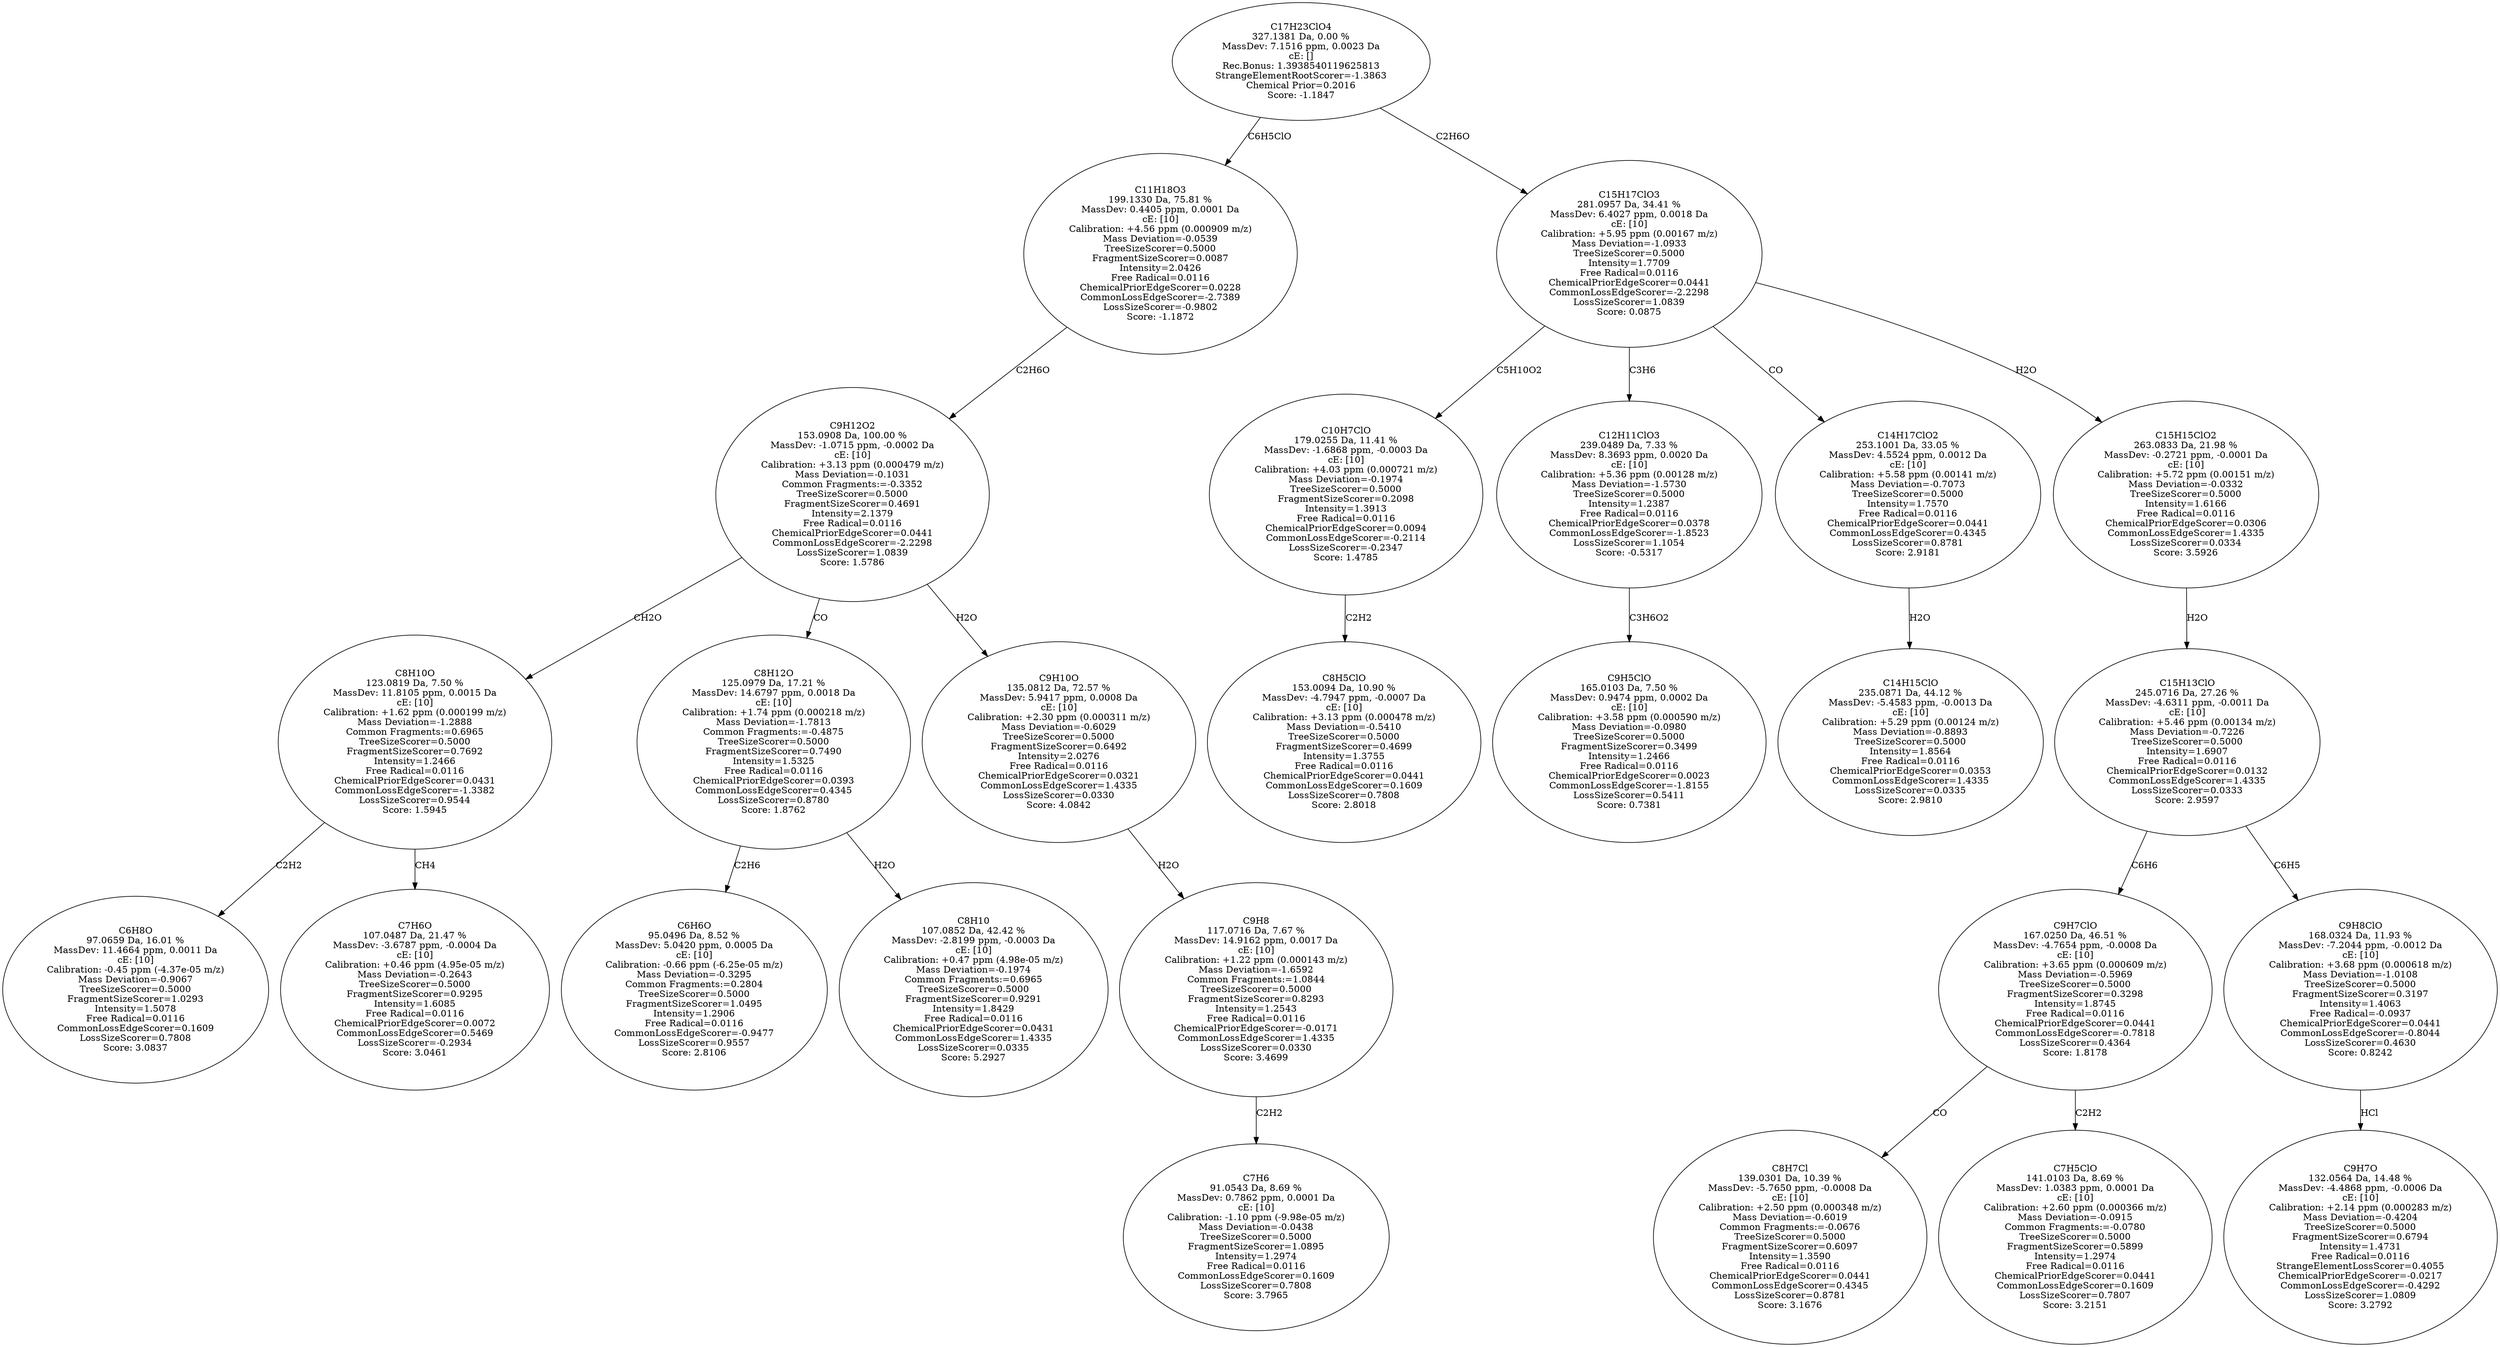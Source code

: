 strict digraph {
v1 [label="C6H8O\n97.0659 Da, 16.01 %\nMassDev: 11.4664 ppm, 0.0011 Da\ncE: [10]\nCalibration: -0.45 ppm (-4.37e-05 m/z)\nMass Deviation=-0.9067\nTreeSizeScorer=0.5000\nFragmentSizeScorer=1.0293\nIntensity=1.5078\nFree Radical=0.0116\nCommonLossEdgeScorer=0.1609\nLossSizeScorer=0.7808\nScore: 3.0837"];
v2 [label="C7H6O\n107.0487 Da, 21.47 %\nMassDev: -3.6787 ppm, -0.0004 Da\ncE: [10]\nCalibration: +0.46 ppm (4.95e-05 m/z)\nMass Deviation=-0.2643\nTreeSizeScorer=0.5000\nFragmentSizeScorer=0.9295\nIntensity=1.6085\nFree Radical=0.0116\nChemicalPriorEdgeScorer=0.0072\nCommonLossEdgeScorer=0.5469\nLossSizeScorer=-0.2934\nScore: 3.0461"];
v3 [label="C8H10O\n123.0819 Da, 7.50 %\nMassDev: 11.8105 ppm, 0.0015 Da\ncE: [10]\nCalibration: +1.62 ppm (0.000199 m/z)\nMass Deviation=-1.2888\nCommon Fragments:=0.6965\nTreeSizeScorer=0.5000\nFragmentSizeScorer=0.7692\nIntensity=1.2466\nFree Radical=0.0116\nChemicalPriorEdgeScorer=0.0431\nCommonLossEdgeScorer=-1.3382\nLossSizeScorer=0.9544\nScore: 1.5945"];
v4 [label="C6H6O\n95.0496 Da, 8.52 %\nMassDev: 5.0420 ppm, 0.0005 Da\ncE: [10]\nCalibration: -0.66 ppm (-6.25e-05 m/z)\nMass Deviation=-0.3295\nCommon Fragments:=0.2804\nTreeSizeScorer=0.5000\nFragmentSizeScorer=1.0495\nIntensity=1.2906\nFree Radical=0.0116\nCommonLossEdgeScorer=-0.9477\nLossSizeScorer=0.9557\nScore: 2.8106"];
v5 [label="C8H10\n107.0852 Da, 42.42 %\nMassDev: -2.8199 ppm, -0.0003 Da\ncE: [10]\nCalibration: +0.47 ppm (4.98e-05 m/z)\nMass Deviation=-0.1974\nCommon Fragments:=0.6965\nTreeSizeScorer=0.5000\nFragmentSizeScorer=0.9291\nIntensity=1.8429\nFree Radical=0.0116\nChemicalPriorEdgeScorer=0.0431\nCommonLossEdgeScorer=1.4335\nLossSizeScorer=0.0335\nScore: 5.2927"];
v6 [label="C8H12O\n125.0979 Da, 17.21 %\nMassDev: 14.6797 ppm, 0.0018 Da\ncE: [10]\nCalibration: +1.74 ppm (0.000218 m/z)\nMass Deviation=-1.7813\nCommon Fragments:=-0.4875\nTreeSizeScorer=0.5000\nFragmentSizeScorer=0.7490\nIntensity=1.5325\nFree Radical=0.0116\nChemicalPriorEdgeScorer=0.0393\nCommonLossEdgeScorer=0.4345\nLossSizeScorer=0.8780\nScore: 1.8762"];
v7 [label="C7H6\n91.0543 Da, 8.69 %\nMassDev: 0.7862 ppm, 0.0001 Da\ncE: [10]\nCalibration: -1.10 ppm (-9.98e-05 m/z)\nMass Deviation=-0.0438\nTreeSizeScorer=0.5000\nFragmentSizeScorer=1.0895\nIntensity=1.2974\nFree Radical=0.0116\nCommonLossEdgeScorer=0.1609\nLossSizeScorer=0.7808\nScore: 3.7965"];
v8 [label="C9H8\n117.0716 Da, 7.67 %\nMassDev: 14.9162 ppm, 0.0017 Da\ncE: [10]\nCalibration: +1.22 ppm (0.000143 m/z)\nMass Deviation=-1.6592\nCommon Fragments:=1.0844\nTreeSizeScorer=0.5000\nFragmentSizeScorer=0.8293\nIntensity=1.2543\nFree Radical=0.0116\nChemicalPriorEdgeScorer=-0.0171\nCommonLossEdgeScorer=1.4335\nLossSizeScorer=0.0330\nScore: 3.4699"];
v9 [label="C9H10O\n135.0812 Da, 72.57 %\nMassDev: 5.9417 ppm, 0.0008 Da\ncE: [10]\nCalibration: +2.30 ppm (0.000311 m/z)\nMass Deviation=-0.6029\nTreeSizeScorer=0.5000\nFragmentSizeScorer=0.6492\nIntensity=2.0276\nFree Radical=0.0116\nChemicalPriorEdgeScorer=0.0321\nCommonLossEdgeScorer=1.4335\nLossSizeScorer=0.0330\nScore: 4.0842"];
v10 [label="C9H12O2\n153.0908 Da, 100.00 %\nMassDev: -1.0715 ppm, -0.0002 Da\ncE: [10]\nCalibration: +3.13 ppm (0.000479 m/z)\nMass Deviation=-0.1031\nCommon Fragments:=-0.3352\nTreeSizeScorer=0.5000\nFragmentSizeScorer=0.4691\nIntensity=2.1379\nFree Radical=0.0116\nChemicalPriorEdgeScorer=0.0441\nCommonLossEdgeScorer=-2.2298\nLossSizeScorer=1.0839\nScore: 1.5786"];
v11 [label="C11H18O3\n199.1330 Da, 75.81 %\nMassDev: 0.4405 ppm, 0.0001 Da\ncE: [10]\nCalibration: +4.56 ppm (0.000909 m/z)\nMass Deviation=-0.0539\nTreeSizeScorer=0.5000\nFragmentSizeScorer=0.0087\nIntensity=2.0426\nFree Radical=0.0116\nChemicalPriorEdgeScorer=0.0228\nCommonLossEdgeScorer=-2.7389\nLossSizeScorer=-0.9802\nScore: -1.1872"];
v12 [label="C8H5ClO\n153.0094 Da, 10.90 %\nMassDev: -4.7947 ppm, -0.0007 Da\ncE: [10]\nCalibration: +3.13 ppm (0.000478 m/z)\nMass Deviation=-0.5410\nTreeSizeScorer=0.5000\nFragmentSizeScorer=0.4699\nIntensity=1.3755\nFree Radical=0.0116\nChemicalPriorEdgeScorer=0.0441\nCommonLossEdgeScorer=0.1609\nLossSizeScorer=0.7808\nScore: 2.8018"];
v13 [label="C10H7ClO\n179.0255 Da, 11.41 %\nMassDev: -1.6868 ppm, -0.0003 Da\ncE: [10]\nCalibration: +4.03 ppm (0.000721 m/z)\nMass Deviation=-0.1974\nTreeSizeScorer=0.5000\nFragmentSizeScorer=0.2098\nIntensity=1.3913\nFree Radical=0.0116\nChemicalPriorEdgeScorer=0.0094\nCommonLossEdgeScorer=-0.2114\nLossSizeScorer=-0.2347\nScore: 1.4785"];
v14 [label="C9H5ClO\n165.0103 Da, 7.50 %\nMassDev: 0.9474 ppm, 0.0002 Da\ncE: [10]\nCalibration: +3.58 ppm (0.000590 m/z)\nMass Deviation=-0.0980\nTreeSizeScorer=0.5000\nFragmentSizeScorer=0.3499\nIntensity=1.2466\nFree Radical=0.0116\nChemicalPriorEdgeScorer=0.0023\nCommonLossEdgeScorer=-1.8155\nLossSizeScorer=0.5411\nScore: 0.7381"];
v15 [label="C12H11ClO3\n239.0489 Da, 7.33 %\nMassDev: 8.3693 ppm, 0.0020 Da\ncE: [10]\nCalibration: +5.36 ppm (0.00128 m/z)\nMass Deviation=-1.5730\nTreeSizeScorer=0.5000\nIntensity=1.2387\nFree Radical=0.0116\nChemicalPriorEdgeScorer=0.0378\nCommonLossEdgeScorer=-1.8523\nLossSizeScorer=1.1054\nScore: -0.5317"];
v16 [label="C14H15ClO\n235.0871 Da, 44.12 %\nMassDev: -5.4583 ppm, -0.0013 Da\ncE: [10]\nCalibration: +5.29 ppm (0.00124 m/z)\nMass Deviation=-0.8893\nTreeSizeScorer=0.5000\nIntensity=1.8564\nFree Radical=0.0116\nChemicalPriorEdgeScorer=0.0353\nCommonLossEdgeScorer=1.4335\nLossSizeScorer=0.0335\nScore: 2.9810"];
v17 [label="C14H17ClO2\n253.1001 Da, 33.05 %\nMassDev: 4.5524 ppm, 0.0012 Da\ncE: [10]\nCalibration: +5.58 ppm (0.00141 m/z)\nMass Deviation=-0.7073\nTreeSizeScorer=0.5000\nIntensity=1.7570\nFree Radical=0.0116\nChemicalPriorEdgeScorer=0.0441\nCommonLossEdgeScorer=0.4345\nLossSizeScorer=0.8781\nScore: 2.9181"];
v18 [label="C8H7Cl\n139.0301 Da, 10.39 %\nMassDev: -5.7650 ppm, -0.0008 Da\ncE: [10]\nCalibration: +2.50 ppm (0.000348 m/z)\nMass Deviation=-0.6019\nCommon Fragments:=-0.0676\nTreeSizeScorer=0.5000\nFragmentSizeScorer=0.6097\nIntensity=1.3590\nFree Radical=0.0116\nChemicalPriorEdgeScorer=0.0441\nCommonLossEdgeScorer=0.4345\nLossSizeScorer=0.8781\nScore: 3.1676"];
v19 [label="C7H5ClO\n141.0103 Da, 8.69 %\nMassDev: 1.0383 ppm, 0.0001 Da\ncE: [10]\nCalibration: +2.60 ppm (0.000366 m/z)\nMass Deviation=-0.0915\nCommon Fragments:=-0.0780\nTreeSizeScorer=0.5000\nFragmentSizeScorer=0.5899\nIntensity=1.2974\nFree Radical=0.0116\nChemicalPriorEdgeScorer=0.0441\nCommonLossEdgeScorer=0.1609\nLossSizeScorer=0.7807\nScore: 3.2151"];
v20 [label="C9H7ClO\n167.0250 Da, 46.51 %\nMassDev: -4.7654 ppm, -0.0008 Da\ncE: [10]\nCalibration: +3.65 ppm (0.000609 m/z)\nMass Deviation=-0.5969\nTreeSizeScorer=0.5000\nFragmentSizeScorer=0.3298\nIntensity=1.8745\nFree Radical=0.0116\nChemicalPriorEdgeScorer=0.0441\nCommonLossEdgeScorer=-0.7818\nLossSizeScorer=0.4364\nScore: 1.8178"];
v21 [label="C9H7O\n132.0564 Da, 14.48 %\nMassDev: -4.4868 ppm, -0.0006 Da\ncE: [10]\nCalibration: +2.14 ppm (0.000283 m/z)\nMass Deviation=-0.4204\nTreeSizeScorer=0.5000\nFragmentSizeScorer=0.6794\nIntensity=1.4731\nFree Radical=0.0116\nStrangeElementLossScorer=0.4055\nChemicalPriorEdgeScorer=-0.0217\nCommonLossEdgeScorer=-0.4292\nLossSizeScorer=1.0809\nScore: 3.2792"];
v22 [label="C9H8ClO\n168.0324 Da, 11.93 %\nMassDev: -7.2044 ppm, -0.0012 Da\ncE: [10]\nCalibration: +3.68 ppm (0.000618 m/z)\nMass Deviation=-1.0108\nTreeSizeScorer=0.5000\nFragmentSizeScorer=0.3197\nIntensity=1.4063\nFree Radical=-0.0937\nChemicalPriorEdgeScorer=0.0441\nCommonLossEdgeScorer=-0.8044\nLossSizeScorer=0.4630\nScore: 0.8242"];
v23 [label="C15H13ClO\n245.0716 Da, 27.26 %\nMassDev: -4.6311 ppm, -0.0011 Da\ncE: [10]\nCalibration: +5.46 ppm (0.00134 m/z)\nMass Deviation=-0.7226\nTreeSizeScorer=0.5000\nIntensity=1.6907\nFree Radical=0.0116\nChemicalPriorEdgeScorer=0.0132\nCommonLossEdgeScorer=1.4335\nLossSizeScorer=0.0333\nScore: 2.9597"];
v24 [label="C15H15ClO2\n263.0833 Da, 21.98 %\nMassDev: -0.2721 ppm, -0.0001 Da\ncE: [10]\nCalibration: +5.72 ppm (0.00151 m/z)\nMass Deviation=-0.0332\nTreeSizeScorer=0.5000\nIntensity=1.6166\nFree Radical=0.0116\nChemicalPriorEdgeScorer=0.0306\nCommonLossEdgeScorer=1.4335\nLossSizeScorer=0.0334\nScore: 3.5926"];
v25 [label="C15H17ClO3\n281.0957 Da, 34.41 %\nMassDev: 6.4027 ppm, 0.0018 Da\ncE: [10]\nCalibration: +5.95 ppm (0.00167 m/z)\nMass Deviation=-1.0933\nTreeSizeScorer=0.5000\nIntensity=1.7709\nFree Radical=0.0116\nChemicalPriorEdgeScorer=0.0441\nCommonLossEdgeScorer=-2.2298\nLossSizeScorer=1.0839\nScore: 0.0875"];
v26 [label="C17H23ClO4\n327.1381 Da, 0.00 %\nMassDev: 7.1516 ppm, 0.0023 Da\ncE: []\nRec.Bonus: 1.3938540119625813\nStrangeElementRootScorer=-1.3863\nChemical Prior=0.2016\nScore: -1.1847"];
v3 -> v1 [label="C2H2"];
v3 -> v2 [label="CH4"];
v10 -> v3 [label="CH2O"];
v6 -> v4 [label="C2H6"];
v6 -> v5 [label="H2O"];
v10 -> v6 [label="CO"];
v8 -> v7 [label="C2H2"];
v9 -> v8 [label="H2O"];
v10 -> v9 [label="H2O"];
v11 -> v10 [label="C2H6O"];
v26 -> v11 [label="C6H5ClO"];
v13 -> v12 [label="C2H2"];
v25 -> v13 [label="C5H10O2"];
v15 -> v14 [label="C3H6O2"];
v25 -> v15 [label="C3H6"];
v17 -> v16 [label="H2O"];
v25 -> v17 [label="CO"];
v20 -> v18 [label="CO"];
v20 -> v19 [label="C2H2"];
v23 -> v20 [label="C6H6"];
v22 -> v21 [label="HCl"];
v23 -> v22 [label="C6H5"];
v24 -> v23 [label="H2O"];
v25 -> v24 [label="H2O"];
v26 -> v25 [label="C2H6O"];
}